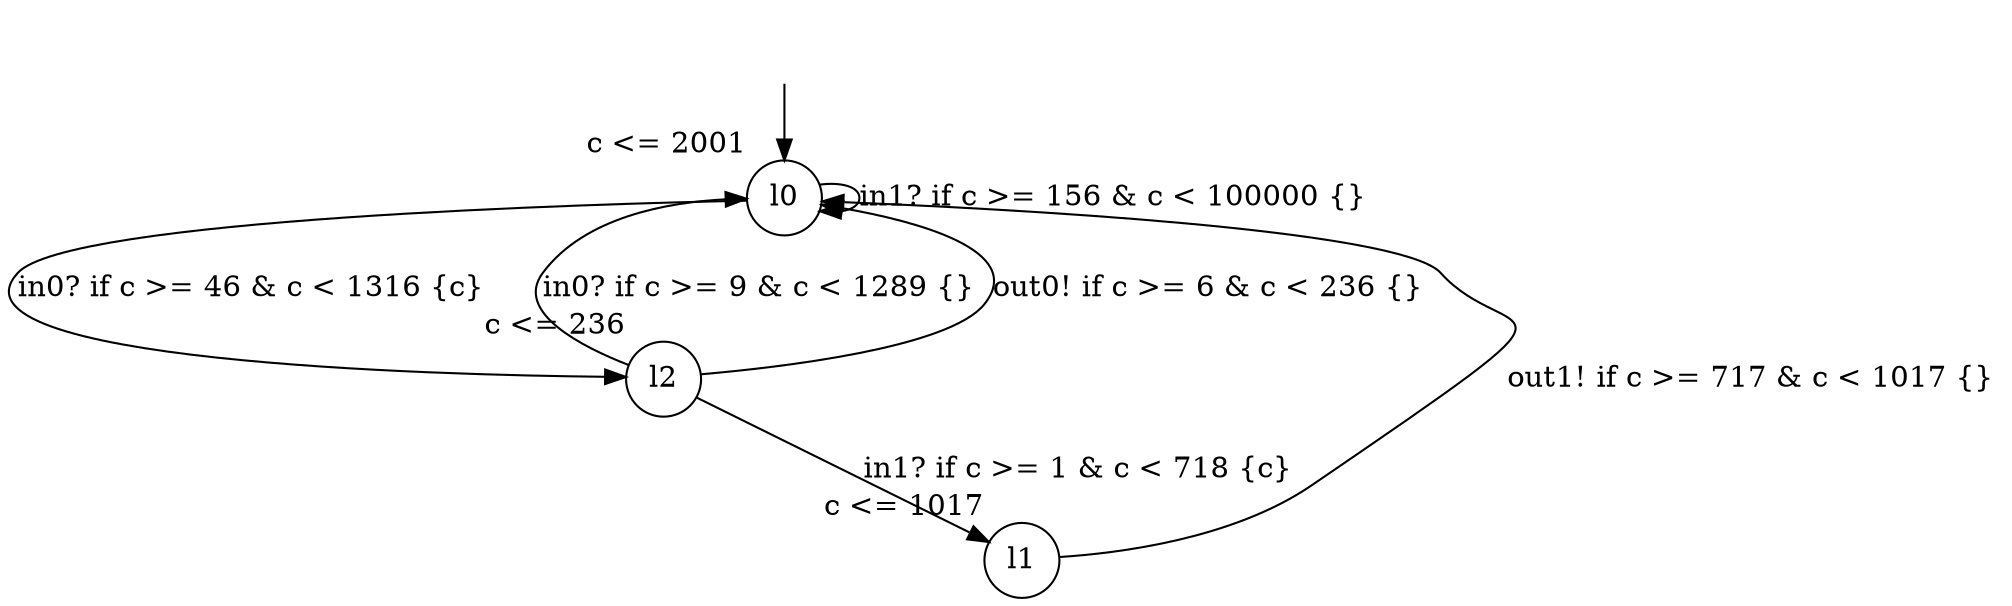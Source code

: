 digraph g {
__start0 [label="" shape="none"];
l0 [shape="circle" margin=0 label="l0", xlabel="c <= 2001"];
l1 [shape="circle" margin=0 label="l1", xlabel="c <= 1017"];
l2 [shape="circle" margin=0 label="l2", xlabel="c <= 236"];
l0 -> l0 [label="in1? if c >= 156 & c < 100000 {} "];
l0 -> l2 [label="in0? if c >= 46 & c < 1316 {c} "];
l1 -> l0 [label="out1! if c >= 717 & c < 1017 {} "];
l2 -> l0 [label="in0? if c >= 9 & c < 1289 {} "];
l2 -> l0 [label="out0! if c >= 6 & c < 236 {} "];
l2 -> l1 [label="in1? if c >= 1 & c < 718 {c} "];
__start0 -> l0;
}
